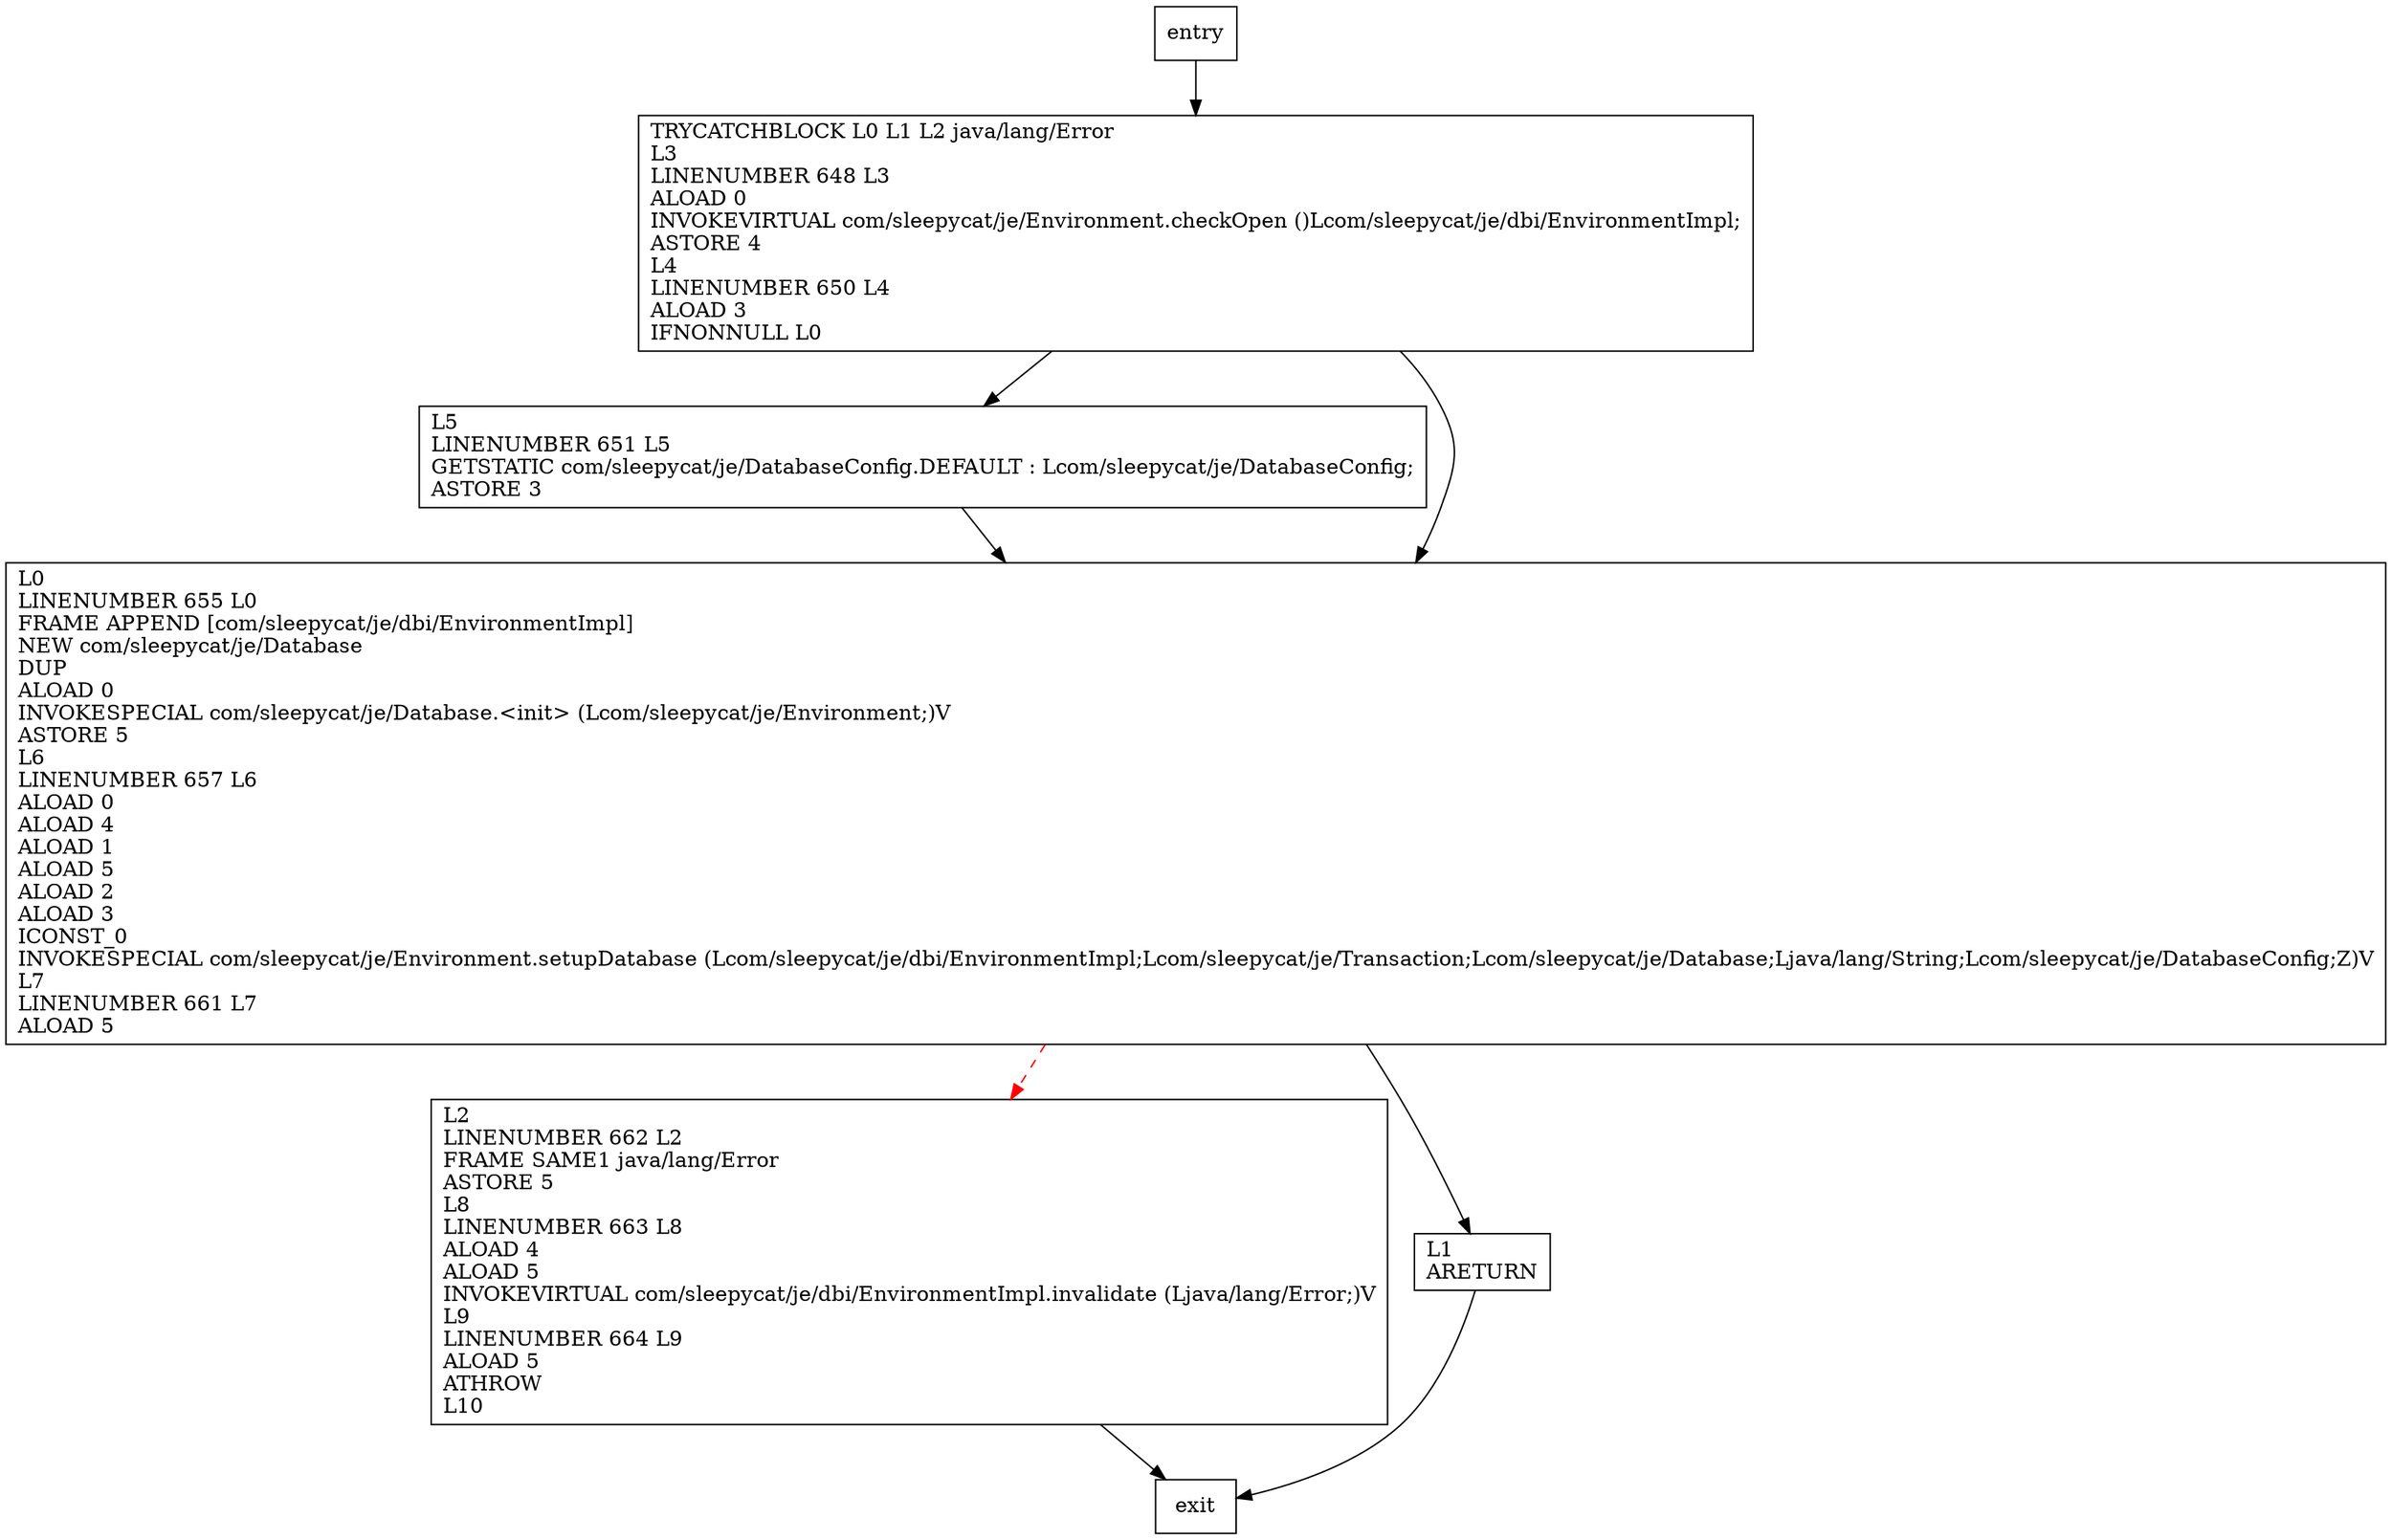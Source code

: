 digraph openDatabase {
node [shape=record];
220654037 [label="L5\lLINENUMBER 651 L5\lGETSTATIC com/sleepycat/je/DatabaseConfig.DEFAULT : Lcom/sleepycat/je/DatabaseConfig;\lASTORE 3\l"];
288644733 [label="L0\lLINENUMBER 655 L0\lFRAME APPEND [com/sleepycat/je/dbi/EnvironmentImpl]\lNEW com/sleepycat/je/Database\lDUP\lALOAD 0\lINVOKESPECIAL com/sleepycat/je/Database.\<init\> (Lcom/sleepycat/je/Environment;)V\lASTORE 5\lL6\lLINENUMBER 657 L6\lALOAD 0\lALOAD 4\lALOAD 1\lALOAD 5\lALOAD 2\lALOAD 3\lICONST_0\lINVOKESPECIAL com/sleepycat/je/Environment.setupDatabase (Lcom/sleepycat/je/dbi/EnvironmentImpl;Lcom/sleepycat/je/Transaction;Lcom/sleepycat/je/Database;Ljava/lang/String;Lcom/sleepycat/je/DatabaseConfig;Z)V\lL7\lLINENUMBER 661 L7\lALOAD 5\l"];
93589315 [label="L2\lLINENUMBER 662 L2\lFRAME SAME1 java/lang/Error\lASTORE 5\lL8\lLINENUMBER 663 L8\lALOAD 4\lALOAD 5\lINVOKEVIRTUAL com/sleepycat/je/dbi/EnvironmentImpl.invalidate (Ljava/lang/Error;)V\lL9\lLINENUMBER 664 L9\lALOAD 5\lATHROW\lL10\l"];
1087966312 [label="TRYCATCHBLOCK L0 L1 L2 java/lang/Error\lL3\lLINENUMBER 648 L3\lALOAD 0\lINVOKEVIRTUAL com/sleepycat/je/Environment.checkOpen ()Lcom/sleepycat/je/dbi/EnvironmentImpl;\lASTORE 4\lL4\lLINENUMBER 650 L4\lALOAD 3\lIFNONNULL L0\l"];
1385439785 [label="L1\lARETURN\l"];
entry;
exit;
entry -> 1087966312
220654037 -> 288644733
288644733 -> 93589315 [style=dashed, color=red]
288644733 -> 1385439785
93589315 -> exit
1087966312 -> 220654037
1087966312 -> 288644733
1385439785 -> exit
}

